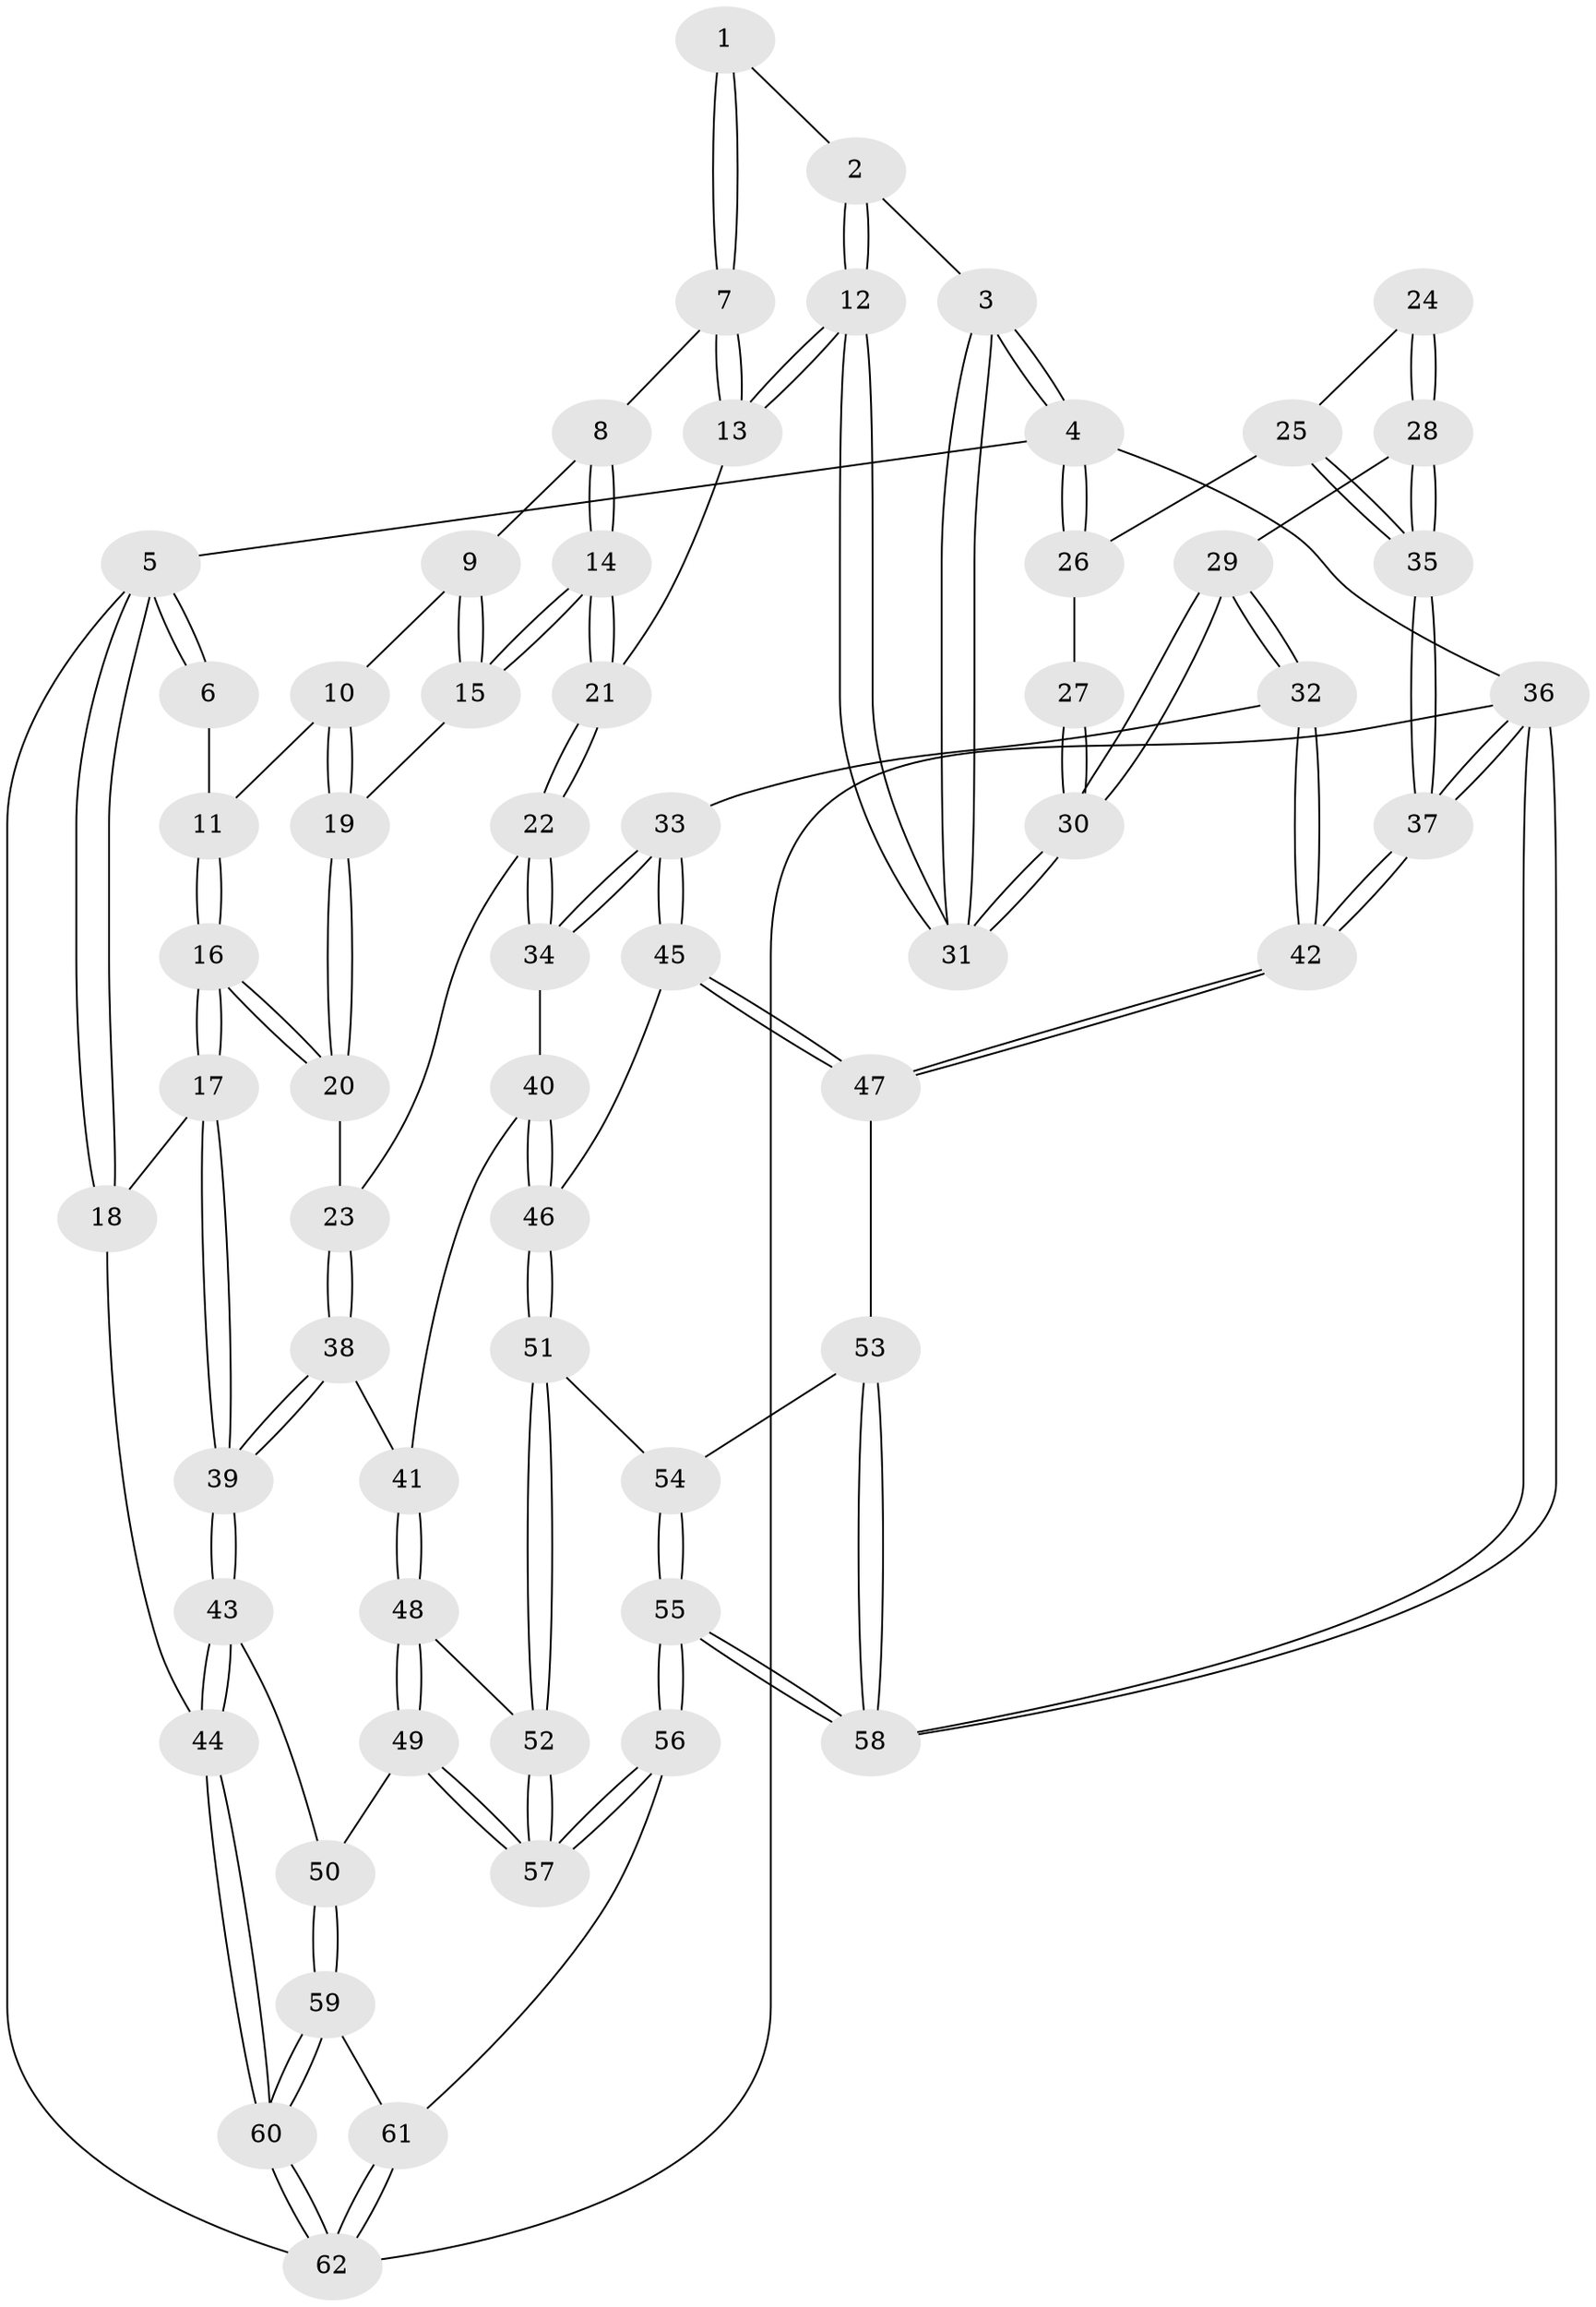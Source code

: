 // Generated by graph-tools (version 1.1) at 2025/03/03/09/25 03:03:26]
// undirected, 62 vertices, 152 edges
graph export_dot {
graph [start="1"]
  node [color=gray90,style=filled];
  1 [pos="+0.44495203011578427+0"];
  2 [pos="+0.7926440945526436+0"];
  3 [pos="+1+0"];
  4 [pos="+1+0"];
  5 [pos="+0+0"];
  6 [pos="+0.13843632751618168+0"];
  7 [pos="+0.4302322360990005+0"];
  8 [pos="+0.3130298911283261+0.060858986485082"];
  9 [pos="+0.24300989858730612+0.06872963970456561"];
  10 [pos="+0.19914159890373329+0.056749526780099674"];
  11 [pos="+0.1437317768040805+0.010600015604309189"];
  12 [pos="+0.6388909191116642+0.22881883944501463"];
  13 [pos="+0.4941114581926847+0.17225035439631123"];
  14 [pos="+0.2999580466071411+0.17248696757320703"];
  15 [pos="+0.259102187425626+0.12842839960022462"];
  16 [pos="+0+0.26959234700335855"];
  17 [pos="+0+0.28193099146697076"];
  18 [pos="+0+0.2815665044969637"];
  19 [pos="+0.20230738899754033+0.16804258976121178"];
  20 [pos="+0.17878205269096134+0.2877773137292329"];
  21 [pos="+0.33047939195837794+0.2766600488621549"];
  22 [pos="+0.29946723798769276+0.31239753537500814"];
  23 [pos="+0.2597647119402799+0.31698516961436746"];
  24 [pos="+0.9568861752709185+0.22413260171275293"];
  25 [pos="+1+0.17900773200897555"];
  26 [pos="+1+0"];
  27 [pos="+0.8098869838169472+0.20129709662105325"];
  28 [pos="+0.7429997302766342+0.3513987237577338"];
  29 [pos="+0.6979227715516543+0.3555837217695267"];
  30 [pos="+0.6808286673354431+0.28523114787959003"];
  31 [pos="+0.663927289074536+0.2600245094527393"];
  32 [pos="+0.6824213277210762+0.4272136919859319"];
  33 [pos="+0.6626688725563646+0.44438506498561386"];
  34 [pos="+0.3717799126170258+0.4042275311186462"];
  35 [pos="+1+0.35862850863893003"];
  36 [pos="+1+1"];
  37 [pos="+1+0.6972127156139478"];
  38 [pos="+0.17959529633710028+0.5766946535264786"];
  39 [pos="+0.15753725632088683+0.5842413484949555"];
  40 [pos="+0.3651674385365528+0.519099307595666"];
  41 [pos="+0.28823981228599205+0.601313129834705"];
  42 [pos="+0.944858870960569+0.6403698723511884"];
  43 [pos="+0.11002379478901816+0.6510216227355806"];
  44 [pos="+0+0.6980444179192182"];
  45 [pos="+0.6029250892017797+0.5536821609860415"];
  46 [pos="+0.5669233590291555+0.5988053163161602"];
  47 [pos="+0.7709399870423134+0.7256668775617038"];
  48 [pos="+0.31657197951799015+0.6441912704168432"];
  49 [pos="+0.2717025969944303+0.8080418799625738"];
  50 [pos="+0.14769651295194902+0.7654541437812938"];
  51 [pos="+0.5526790365142261+0.641528557833269"];
  52 [pos="+0.49669206884446254+0.7098560916549488"];
  53 [pos="+0.7603639682985254+0.7370364745900958"];
  54 [pos="+0.680986381516737+0.7494101055875952"];
  55 [pos="+0.5875155503147028+1"];
  56 [pos="+0.4522643338060375+1"];
  57 [pos="+0.4515844064391692+1"];
  58 [pos="+0.7730651236467301+1"];
  59 [pos="+0.07365338167771468+0.8752656321279331"];
  60 [pos="+0+1"];
  61 [pos="+0.404036709853472+1"];
  62 [pos="+0+1"];
  1 -- 2;
  1 -- 7;
  1 -- 7;
  2 -- 3;
  2 -- 12;
  2 -- 12;
  3 -- 4;
  3 -- 4;
  3 -- 31;
  3 -- 31;
  4 -- 5;
  4 -- 26;
  4 -- 26;
  4 -- 36;
  5 -- 6;
  5 -- 6;
  5 -- 18;
  5 -- 18;
  5 -- 62;
  6 -- 11;
  7 -- 8;
  7 -- 13;
  7 -- 13;
  8 -- 9;
  8 -- 14;
  8 -- 14;
  9 -- 10;
  9 -- 15;
  9 -- 15;
  10 -- 11;
  10 -- 19;
  10 -- 19;
  11 -- 16;
  11 -- 16;
  12 -- 13;
  12 -- 13;
  12 -- 31;
  12 -- 31;
  13 -- 21;
  14 -- 15;
  14 -- 15;
  14 -- 21;
  14 -- 21;
  15 -- 19;
  16 -- 17;
  16 -- 17;
  16 -- 20;
  16 -- 20;
  17 -- 18;
  17 -- 39;
  17 -- 39;
  18 -- 44;
  19 -- 20;
  19 -- 20;
  20 -- 23;
  21 -- 22;
  21 -- 22;
  22 -- 23;
  22 -- 34;
  22 -- 34;
  23 -- 38;
  23 -- 38;
  24 -- 25;
  24 -- 28;
  24 -- 28;
  25 -- 26;
  25 -- 35;
  25 -- 35;
  26 -- 27;
  27 -- 30;
  27 -- 30;
  28 -- 29;
  28 -- 35;
  28 -- 35;
  29 -- 30;
  29 -- 30;
  29 -- 32;
  29 -- 32;
  30 -- 31;
  30 -- 31;
  32 -- 33;
  32 -- 42;
  32 -- 42;
  33 -- 34;
  33 -- 34;
  33 -- 45;
  33 -- 45;
  34 -- 40;
  35 -- 37;
  35 -- 37;
  36 -- 37;
  36 -- 37;
  36 -- 58;
  36 -- 58;
  36 -- 62;
  37 -- 42;
  37 -- 42;
  38 -- 39;
  38 -- 39;
  38 -- 41;
  39 -- 43;
  39 -- 43;
  40 -- 41;
  40 -- 46;
  40 -- 46;
  41 -- 48;
  41 -- 48;
  42 -- 47;
  42 -- 47;
  43 -- 44;
  43 -- 44;
  43 -- 50;
  44 -- 60;
  44 -- 60;
  45 -- 46;
  45 -- 47;
  45 -- 47;
  46 -- 51;
  46 -- 51;
  47 -- 53;
  48 -- 49;
  48 -- 49;
  48 -- 52;
  49 -- 50;
  49 -- 57;
  49 -- 57;
  50 -- 59;
  50 -- 59;
  51 -- 52;
  51 -- 52;
  51 -- 54;
  52 -- 57;
  52 -- 57;
  53 -- 54;
  53 -- 58;
  53 -- 58;
  54 -- 55;
  54 -- 55;
  55 -- 56;
  55 -- 56;
  55 -- 58;
  55 -- 58;
  56 -- 57;
  56 -- 57;
  56 -- 61;
  59 -- 60;
  59 -- 60;
  59 -- 61;
  60 -- 62;
  60 -- 62;
  61 -- 62;
  61 -- 62;
}
